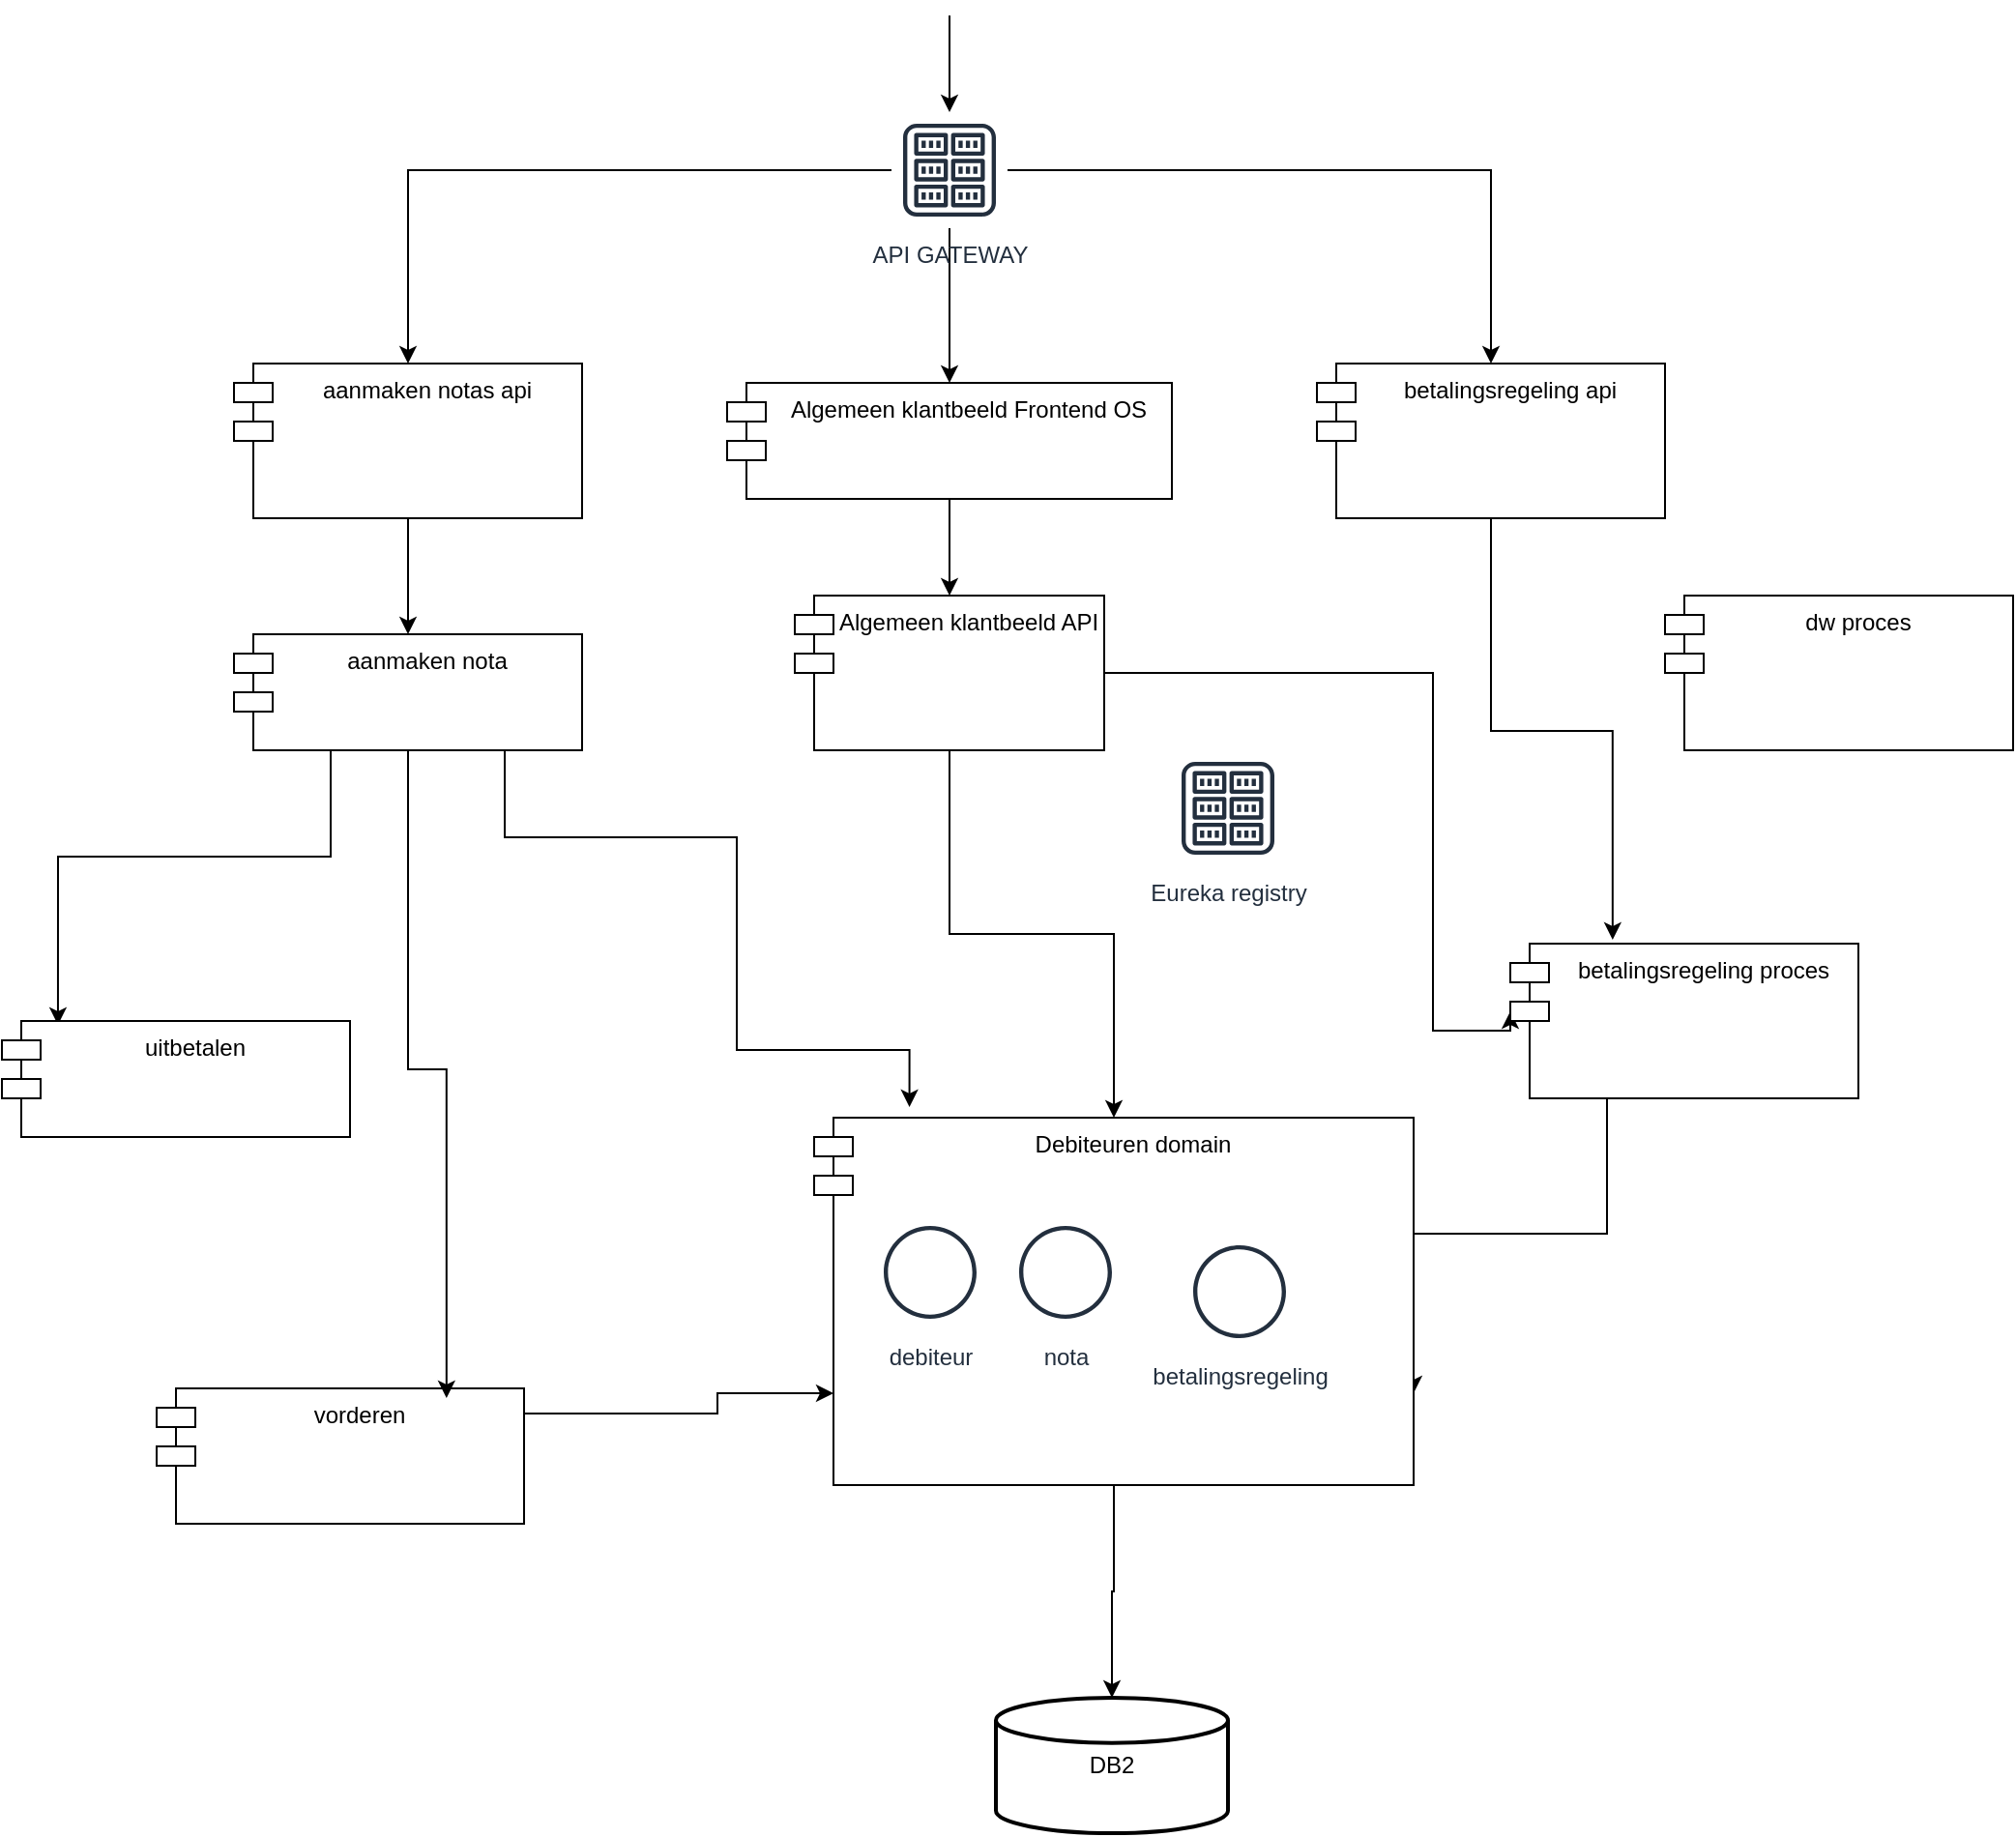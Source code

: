 <mxfile version="13.4.8" type="github"><diagram id="w-vKkGoruPvOUjnx7c8Q" name="Page-1"><mxGraphModel dx="765" dy="348" grid="1" gridSize="10" guides="1" tooltips="1" connect="1" arrows="1" fold="1" page="1" pageScale="1" pageWidth="827" pageHeight="1169" math="0" shadow="0"><root><mxCell id="0"/><mxCell id="1" parent="0"/><mxCell id="cUMHBHCWQTj6NiD_pBpI-97" style="edgeStyle=orthogonalEdgeStyle;rounded=0;orthogonalLoop=1;jettySize=auto;html=1;exitX=0.5;exitY=1;exitDx=0;exitDy=0;entryX=0.5;entryY=0;entryDx=0;entryDy=0;" edge="1" parent="1" source="cUMHBHCWQTj6NiD_pBpI-98" target="cUMHBHCWQTj6NiD_pBpI-108"><mxGeometry relative="1" as="geometry"/></mxCell><mxCell id="cUMHBHCWQTj6NiD_pBpI-98" value="Algemeen klantbeeld Frontend OS" style="shape=module;align=left;spacingLeft=20;align=center;verticalAlign=top;" vertex="1" parent="1"><mxGeometry x="425" y="200" width="230" height="60" as="geometry"/></mxCell><mxCell id="cUMHBHCWQTj6NiD_pBpI-99" style="edgeStyle=orthogonalEdgeStyle;rounded=0;orthogonalLoop=1;jettySize=auto;html=1;" edge="1" parent="1" source="cUMHBHCWQTj6NiD_pBpI-119" target="cUMHBHCWQTj6NiD_pBpI-100"><mxGeometry relative="1" as="geometry"/></mxCell><mxCell id="cUMHBHCWQTj6NiD_pBpI-100" value="DB2" style="strokeWidth=2;html=1;shape=mxgraph.flowchart.database;whiteSpace=wrap;" vertex="1" parent="1"><mxGeometry x="564" y="880" width="120" height="70" as="geometry"/></mxCell><mxCell id="cUMHBHCWQTj6NiD_pBpI-101" value="dw proces" style="shape=module;align=left;spacingLeft=20;align=center;verticalAlign=top;" vertex="1" parent="1"><mxGeometry x="910" y="310" width="180" height="80" as="geometry"/></mxCell><mxCell id="cUMHBHCWQTj6NiD_pBpI-102" style="edgeStyle=orthogonalEdgeStyle;rounded=0;orthogonalLoop=1;jettySize=auto;html=1;exitX=0.5;exitY=1;exitDx=0;exitDy=0;" edge="1" parent="1" source="cUMHBHCWQTj6NiD_pBpI-103" target="cUMHBHCWQTj6NiD_pBpI-114"><mxGeometry relative="1" as="geometry"/></mxCell><mxCell id="cUMHBHCWQTj6NiD_pBpI-103" value="aanmaken notas api" style="shape=module;align=left;spacingLeft=20;align=center;verticalAlign=top;" vertex="1" parent="1"><mxGeometry x="170" y="190" width="180" height="80" as="geometry"/></mxCell><mxCell id="cUMHBHCWQTj6NiD_pBpI-104" style="edgeStyle=orthogonalEdgeStyle;rounded=0;orthogonalLoop=1;jettySize=auto;html=1;entryX=0;entryY=0.75;entryDx=10;entryDy=0;entryPerimeter=0;" edge="1" parent="1" source="cUMHBHCWQTj6NiD_pBpI-105" target="cUMHBHCWQTj6NiD_pBpI-119"><mxGeometry relative="1" as="geometry"><mxPoint x="620" y="700" as="targetPoint"/><Array as="points"><mxPoint x="420" y="733"/><mxPoint x="420" y="723"/></Array></mxGeometry></mxCell><mxCell id="cUMHBHCWQTj6NiD_pBpI-105" value="vorderen" style="shape=module;align=left;spacingLeft=20;align=center;verticalAlign=top;" vertex="1" parent="1"><mxGeometry x="130" y="720" width="190" height="70" as="geometry"/></mxCell><mxCell id="cUMHBHCWQTj6NiD_pBpI-106" style="edgeStyle=orthogonalEdgeStyle;rounded=0;orthogonalLoop=1;jettySize=auto;html=1;exitX=0.5;exitY=1;exitDx=0;exitDy=0;" edge="1" parent="1" source="cUMHBHCWQTj6NiD_pBpI-108" target="cUMHBHCWQTj6NiD_pBpI-119"><mxGeometry relative="1" as="geometry"/></mxCell><mxCell id="cUMHBHCWQTj6NiD_pBpI-107" style="edgeStyle=orthogonalEdgeStyle;rounded=0;orthogonalLoop=1;jettySize=auto;html=1;entryX=0;entryY=0;entryDx=0;entryDy=35;entryPerimeter=0;" edge="1" parent="1" source="cUMHBHCWQTj6NiD_pBpI-108" target="cUMHBHCWQTj6NiD_pBpI-110"><mxGeometry relative="1" as="geometry"><Array as="points"><mxPoint x="790" y="350"/><mxPoint x="790" y="535"/><mxPoint x="830" y="535"/></Array></mxGeometry></mxCell><mxCell id="cUMHBHCWQTj6NiD_pBpI-108" value="Algemeen klantbeeld API" style="shape=module;align=left;spacingLeft=20;align=center;verticalAlign=top;" vertex="1" parent="1"><mxGeometry x="460" y="310" width="160" height="80" as="geometry"/></mxCell><mxCell id="cUMHBHCWQTj6NiD_pBpI-109" style="edgeStyle=orthogonalEdgeStyle;rounded=0;orthogonalLoop=1;jettySize=auto;html=1;entryX=1;entryY=0.75;entryDx=0;entryDy=0;" edge="1" parent="1" source="cUMHBHCWQTj6NiD_pBpI-110" target="cUMHBHCWQTj6NiD_pBpI-119"><mxGeometry relative="1" as="geometry"><Array as="points"><mxPoint x="880" y="640"/><mxPoint x="737" y="640"/><mxPoint x="737" y="670"/></Array></mxGeometry></mxCell><mxCell id="cUMHBHCWQTj6NiD_pBpI-110" value="betalingsregeling proces" style="shape=module;align=left;spacingLeft=20;align=center;verticalAlign=top;" vertex="1" parent="1"><mxGeometry x="830" y="490" width="180" height="80" as="geometry"/></mxCell><mxCell id="cUMHBHCWQTj6NiD_pBpI-111" style="edgeStyle=orthogonalEdgeStyle;rounded=0;orthogonalLoop=1;jettySize=auto;html=1;entryX=0.159;entryY=-0.029;entryDx=0;entryDy=0;entryPerimeter=0;" edge="1" parent="1" source="cUMHBHCWQTj6NiD_pBpI-114" target="cUMHBHCWQTj6NiD_pBpI-119"><mxGeometry relative="1" as="geometry"><mxPoint x="410" y="600" as="targetPoint"/><Array as="points"><mxPoint x="310" y="435"/><mxPoint x="430" y="435"/><mxPoint x="430" y="545"/></Array></mxGeometry></mxCell><mxCell id="cUMHBHCWQTj6NiD_pBpI-112" style="edgeStyle=orthogonalEdgeStyle;rounded=0;orthogonalLoop=1;jettySize=auto;html=1;entryX=0.161;entryY=0.033;entryDx=0;entryDy=0;entryPerimeter=0;" edge="1" parent="1" source="cUMHBHCWQTj6NiD_pBpI-114" target="cUMHBHCWQTj6NiD_pBpI-115"><mxGeometry relative="1" as="geometry"><Array as="points"><mxPoint x="220" y="445"/><mxPoint x="79" y="445"/></Array></mxGeometry></mxCell><mxCell id="cUMHBHCWQTj6NiD_pBpI-113" style="edgeStyle=orthogonalEdgeStyle;rounded=0;orthogonalLoop=1;jettySize=auto;html=1;entryX=0.789;entryY=0.071;entryDx=0;entryDy=0;entryPerimeter=0;" edge="1" parent="1" source="cUMHBHCWQTj6NiD_pBpI-114" target="cUMHBHCWQTj6NiD_pBpI-105"><mxGeometry relative="1" as="geometry"/></mxCell><mxCell id="cUMHBHCWQTj6NiD_pBpI-114" value="aanmaken nota" style="shape=module;align=left;spacingLeft=20;align=center;verticalAlign=top;" vertex="1" parent="1"><mxGeometry x="170" y="330" width="180" height="60" as="geometry"/></mxCell><mxCell id="cUMHBHCWQTj6NiD_pBpI-115" value="uitbetalen" style="shape=module;align=left;spacingLeft=20;align=center;verticalAlign=top;" vertex="1" parent="1"><mxGeometry x="50" y="530" width="180" height="60" as="geometry"/></mxCell><mxCell id="cUMHBHCWQTj6NiD_pBpI-116" style="edgeStyle=orthogonalEdgeStyle;rounded=0;orthogonalLoop=1;jettySize=auto;html=1;entryX=0.294;entryY=-0.025;entryDx=0;entryDy=0;entryPerimeter=0;" edge="1" parent="1" source="cUMHBHCWQTj6NiD_pBpI-117" target="cUMHBHCWQTj6NiD_pBpI-110"><mxGeometry relative="1" as="geometry"/></mxCell><mxCell id="cUMHBHCWQTj6NiD_pBpI-117" value="betalingsregeling api" style="shape=module;align=left;spacingLeft=20;align=center;verticalAlign=top;" vertex="1" parent="1"><mxGeometry x="730" y="190" width="180" height="80" as="geometry"/></mxCell><mxCell id="cUMHBHCWQTj6NiD_pBpI-118" value="" style="group" vertex="1" connectable="0" parent="1"><mxGeometry x="470" y="580" width="310" height="190" as="geometry"/></mxCell><mxCell id="cUMHBHCWQTj6NiD_pBpI-119" value="Debiteuren domain" style="shape=module;align=left;spacingLeft=20;align=center;verticalAlign=top;" vertex="1" parent="cUMHBHCWQTj6NiD_pBpI-118"><mxGeometry width="310" height="190" as="geometry"/></mxCell><mxCell id="cUMHBHCWQTj6NiD_pBpI-120" value="debiteur" style="outlineConnect=0;fontColor=#232F3E;gradientColor=none;strokeColor=#232F3E;fillColor=#ffffff;dashed=0;verticalLabelPosition=bottom;verticalAlign=top;align=center;html=1;fontSize=12;fontStyle=0;aspect=fixed;shape=mxgraph.aws4.resourceIcon;resIcon=mxgraph.aws4.object;" vertex="1" parent="cUMHBHCWQTj6NiD_pBpI-118"><mxGeometry x="30" y="50" width="60" height="60" as="geometry"/></mxCell><mxCell id="cUMHBHCWQTj6NiD_pBpI-121" value="nota" style="outlineConnect=0;fontColor=#232F3E;gradientColor=none;strokeColor=#232F3E;fillColor=#ffffff;dashed=0;verticalLabelPosition=bottom;verticalAlign=top;align=center;html=1;fontSize=12;fontStyle=0;aspect=fixed;shape=mxgraph.aws4.resourceIcon;resIcon=mxgraph.aws4.object;" vertex="1" parent="cUMHBHCWQTj6NiD_pBpI-118"><mxGeometry x="100" y="50" width="60" height="60" as="geometry"/></mxCell><mxCell id="cUMHBHCWQTj6NiD_pBpI-122" value="betalingsregeling" style="outlineConnect=0;fontColor=#232F3E;gradientColor=none;strokeColor=#232F3E;fillColor=#ffffff;dashed=0;verticalLabelPosition=bottom;verticalAlign=top;align=center;html=1;fontSize=12;fontStyle=0;aspect=fixed;shape=mxgraph.aws4.resourceIcon;resIcon=mxgraph.aws4.object;" vertex="1" parent="cUMHBHCWQTj6NiD_pBpI-118"><mxGeometry x="190" y="60" width="60" height="60" as="geometry"/></mxCell><mxCell id="cUMHBHCWQTj6NiD_pBpI-123" value="Eureka registry" style="outlineConnect=0;fontColor=#232F3E;gradientColor=none;strokeColor=#232F3E;fillColor=#ffffff;dashed=0;verticalLabelPosition=bottom;verticalAlign=top;align=center;html=1;fontSize=12;fontStyle=0;aspect=fixed;shape=mxgraph.aws4.resourceIcon;resIcon=mxgraph.aws4.registry;" vertex="1" parent="1"><mxGeometry x="654" y="390" width="60" height="60" as="geometry"/></mxCell><mxCell id="cUMHBHCWQTj6NiD_pBpI-125" value="" style="edgeStyle=orthogonalEdgeStyle;rounded=0;orthogonalLoop=1;jettySize=auto;html=1;" edge="1" parent="1" source="cUMHBHCWQTj6NiD_pBpI-124" target="cUMHBHCWQTj6NiD_pBpI-98"><mxGeometry relative="1" as="geometry"/></mxCell><mxCell id="cUMHBHCWQTj6NiD_pBpI-126" style="edgeStyle=orthogonalEdgeStyle;rounded=0;orthogonalLoop=1;jettySize=auto;html=1;entryX=0.5;entryY=0;entryDx=0;entryDy=0;" edge="1" parent="1" source="cUMHBHCWQTj6NiD_pBpI-124" target="cUMHBHCWQTj6NiD_pBpI-103"><mxGeometry relative="1" as="geometry"/></mxCell><mxCell id="cUMHBHCWQTj6NiD_pBpI-127" style="edgeStyle=orthogonalEdgeStyle;rounded=0;orthogonalLoop=1;jettySize=auto;html=1;" edge="1" parent="1" source="cUMHBHCWQTj6NiD_pBpI-124" target="cUMHBHCWQTj6NiD_pBpI-117"><mxGeometry relative="1" as="geometry"/></mxCell><mxCell id="cUMHBHCWQTj6NiD_pBpI-124" value="API GATEWAY" style="outlineConnect=0;fontColor=#232F3E;gradientColor=none;strokeColor=#232F3E;fillColor=#ffffff;dashed=0;verticalLabelPosition=bottom;verticalAlign=top;align=center;html=1;fontSize=12;fontStyle=0;aspect=fixed;shape=mxgraph.aws4.resourceIcon;resIcon=mxgraph.aws4.registry;" vertex="1" parent="1"><mxGeometry x="510" y="60" width="60" height="60" as="geometry"/></mxCell><mxCell id="cUMHBHCWQTj6NiD_pBpI-128" value="" style="endArrow=classic;html=1;" edge="1" parent="1" target="cUMHBHCWQTj6NiD_pBpI-124"><mxGeometry width="50" height="50" relative="1" as="geometry"><mxPoint x="540" y="10" as="sourcePoint"/><mxPoint x="550" y="20" as="targetPoint"/></mxGeometry></mxCell></root></mxGraphModel></diagram></mxfile>